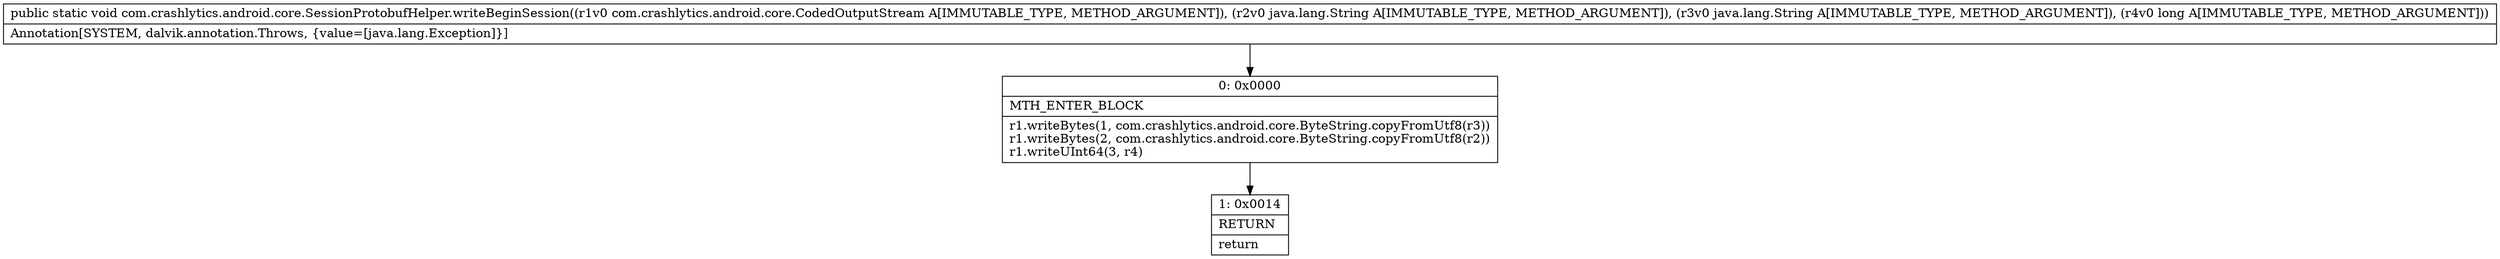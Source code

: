 digraph "CFG forcom.crashlytics.android.core.SessionProtobufHelper.writeBeginSession(Lcom\/crashlytics\/android\/core\/CodedOutputStream;Ljava\/lang\/String;Ljava\/lang\/String;J)V" {
Node_0 [shape=record,label="{0\:\ 0x0000|MTH_ENTER_BLOCK\l|r1.writeBytes(1, com.crashlytics.android.core.ByteString.copyFromUtf8(r3))\lr1.writeBytes(2, com.crashlytics.android.core.ByteString.copyFromUtf8(r2))\lr1.writeUInt64(3, r4)\l}"];
Node_1 [shape=record,label="{1\:\ 0x0014|RETURN\l|return\l}"];
MethodNode[shape=record,label="{public static void com.crashlytics.android.core.SessionProtobufHelper.writeBeginSession((r1v0 com.crashlytics.android.core.CodedOutputStream A[IMMUTABLE_TYPE, METHOD_ARGUMENT]), (r2v0 java.lang.String A[IMMUTABLE_TYPE, METHOD_ARGUMENT]), (r3v0 java.lang.String A[IMMUTABLE_TYPE, METHOD_ARGUMENT]), (r4v0 long A[IMMUTABLE_TYPE, METHOD_ARGUMENT]))  | Annotation[SYSTEM, dalvik.annotation.Throws, \{value=[java.lang.Exception]\}]\l}"];
MethodNode -> Node_0;
Node_0 -> Node_1;
}

